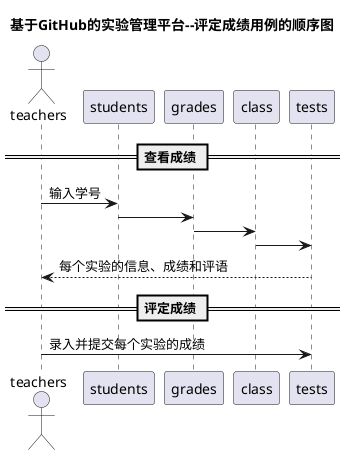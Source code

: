 @startuml
title 基于GitHub的实验管理平台--评定成绩用例的顺序图
actor teachers
== 查看成绩 ==
teachers -> students : 输入学号
students -> grades
grades -> class
class -> tests
tests --> teachers:每个实验的信息、成绩和评语
== 评定成绩 ==
teachers -> tests : 录入并提交每个实验的成绩
@enduml